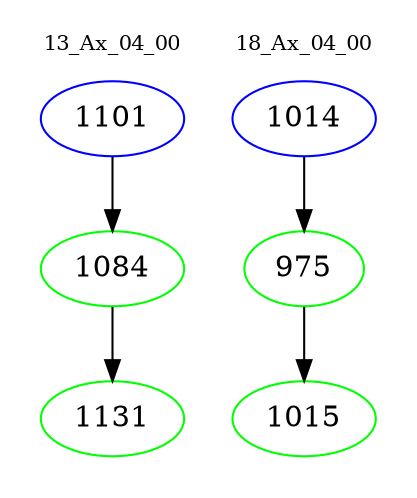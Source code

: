 digraph{
subgraph cluster_0 {
color = white
label = "13_Ax_04_00";
fontsize=10;
T0_1101 [label="1101", color="blue"]
T0_1101 -> T0_1084 [color="black"]
T0_1084 [label="1084", color="green"]
T0_1084 -> T0_1131 [color="black"]
T0_1131 [label="1131", color="green"]
}
subgraph cluster_1 {
color = white
label = "18_Ax_04_00";
fontsize=10;
T1_1014 [label="1014", color="blue"]
T1_1014 -> T1_975 [color="black"]
T1_975 [label="975", color="green"]
T1_975 -> T1_1015 [color="black"]
T1_1015 [label="1015", color="green"]
}
}
